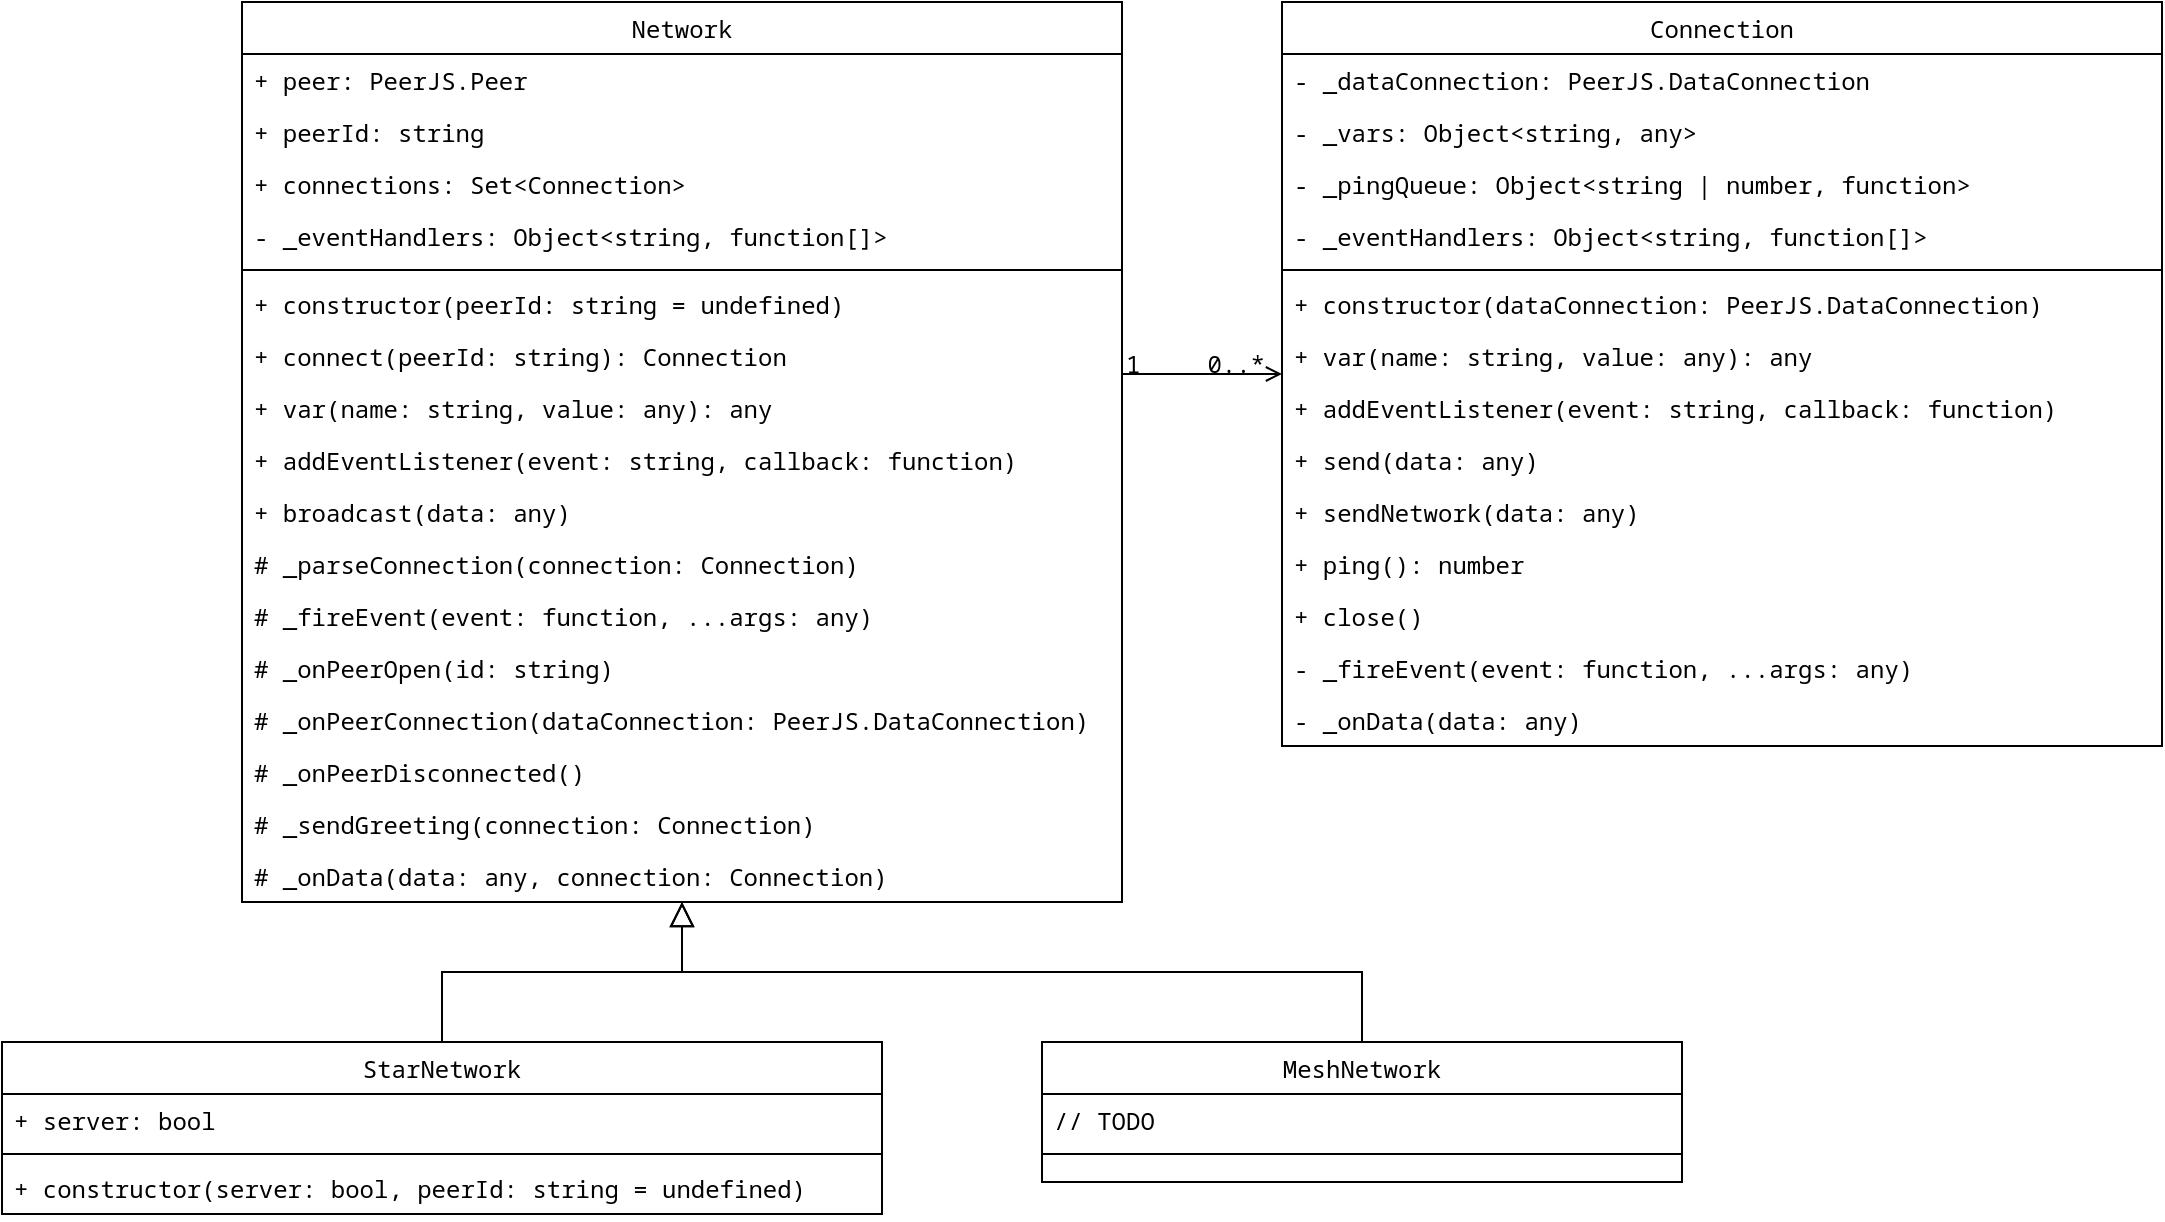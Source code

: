 <mxfile version="17.4.2" type="device" pages="3"><diagram id="C5RBs43oDa-KdzZeNtuy" name="Class diagram"><mxGraphModel dx="1422" dy="873" grid="1" gridSize="10" guides="1" tooltips="1" connect="1" arrows="1" fold="1" page="1" pageScale="1" pageWidth="827" pageHeight="1169" background="none" math="0" shadow="0"><root><mxCell id="WIyWlLk6GJQsqaUBKTNV-0"/><mxCell id="WIyWlLk6GJQsqaUBKTNV-1" parent="WIyWlLk6GJQsqaUBKTNV-0"/><mxCell id="zkfFHV4jXpPFQw0GAbJ--0" value="Network" style="swimlane;fontStyle=0;align=center;verticalAlign=top;childLayout=stackLayout;horizontal=1;startSize=26;horizontalStack=0;resizeParent=1;resizeLast=0;collapsible=1;marginBottom=0;rounded=0;shadow=0;strokeWidth=1;fontFamily=Noto Sans Mono;" parent="WIyWlLk6GJQsqaUBKTNV-1" vertex="1"><mxGeometry x="160" y="40" width="440" height="450" as="geometry"><mxRectangle x="230" y="140" width="160" height="26" as="alternateBounds"/></mxGeometry></mxCell><mxCell id="n0VCc9NU8LlRZh3Z0W9D-6" value="+ peer: PeerJS.Peer" style="text;align=left;verticalAlign=top;spacingLeft=4;spacingRight=4;overflow=hidden;rotatable=0;points=[[0,0.5],[1,0.5]];portConstraint=eastwest;fontFamily=Noto Sans Mono;" parent="zkfFHV4jXpPFQw0GAbJ--0" vertex="1"><mxGeometry y="26" width="440" height="26" as="geometry"/></mxCell><mxCell id="n0VCc9NU8LlRZh3Z0W9D-7" value="+ peerId: string" style="text;align=left;verticalAlign=top;spacingLeft=4;spacingRight=4;overflow=hidden;rotatable=0;points=[[0,0.5],[1,0.5]];portConstraint=eastwest;fontFamily=Noto Sans Mono;" parent="zkfFHV4jXpPFQw0GAbJ--0" vertex="1"><mxGeometry y="52" width="440" height="26" as="geometry"/></mxCell><mxCell id="n0VCc9NU8LlRZh3Z0W9D-8" value="+ connections: Set&lt;Connection&gt;" style="text;align=left;verticalAlign=top;spacingLeft=4;spacingRight=4;overflow=hidden;rotatable=0;points=[[0,0.5],[1,0.5]];portConstraint=eastwest;fontFamily=Noto Sans Mono;" parent="zkfFHV4jXpPFQw0GAbJ--0" vertex="1"><mxGeometry y="78" width="440" height="26" as="geometry"/></mxCell><mxCell id="zkfFHV4jXpPFQw0GAbJ--1" value="- _eventHandlers: Object&lt;string, function[]&gt;" style="text;align=left;verticalAlign=top;spacingLeft=4;spacingRight=4;overflow=hidden;rotatable=0;points=[[0,0.5],[1,0.5]];portConstraint=eastwest;fontFamily=Noto Sans Mono;" parent="zkfFHV4jXpPFQw0GAbJ--0" vertex="1"><mxGeometry y="104" width="440" height="26" as="geometry"/></mxCell><mxCell id="zkfFHV4jXpPFQw0GAbJ--4" value="" style="line;html=1;strokeWidth=1;align=left;verticalAlign=middle;spacingTop=-1;spacingLeft=3;spacingRight=3;rotatable=0;labelPosition=right;points=[];portConstraint=eastwest;fontFamily=Noto Sans Mono;" parent="zkfFHV4jXpPFQw0GAbJ--0" vertex="1"><mxGeometry y="130" width="440" height="8" as="geometry"/></mxCell><mxCell id="n0VCc9NU8LlRZh3Z0W9D-13" value="+ constructor(peerId: string = undefined)" style="text;align=left;verticalAlign=top;spacingLeft=4;spacingRight=4;overflow=hidden;rotatable=0;points=[[0,0.5],[1,0.5]];portConstraint=eastwest;fontFamily=Noto Sans Mono;" parent="zkfFHV4jXpPFQw0GAbJ--0" vertex="1"><mxGeometry y="138" width="440" height="26" as="geometry"/></mxCell><mxCell id="n0VCc9NU8LlRZh3Z0W9D-19" value="+ connect(peerId: string): Connection" style="text;align=left;verticalAlign=top;spacingLeft=4;spacingRight=4;overflow=hidden;rotatable=0;points=[[0,0.5],[1,0.5]];portConstraint=eastwest;fontFamily=Noto Sans Mono;" parent="zkfFHV4jXpPFQw0GAbJ--0" vertex="1"><mxGeometry y="164" width="440" height="26" as="geometry"/></mxCell><mxCell id="zkfFHV4jXpPFQw0GAbJ--5" value="+ var(name: string, value: any): any" style="text;align=left;verticalAlign=top;spacingLeft=4;spacingRight=4;overflow=hidden;rotatable=0;points=[[0,0.5],[1,0.5]];portConstraint=eastwest;fontFamily=Noto Sans Mono;" parent="zkfFHV4jXpPFQw0GAbJ--0" vertex="1"><mxGeometry y="190" width="440" height="26" as="geometry"/></mxCell><mxCell id="n0VCc9NU8LlRZh3Z0W9D-17" value="+ addEventListener(event: string, callback: function)" style="text;align=left;verticalAlign=top;spacingLeft=4;spacingRight=4;overflow=hidden;rotatable=0;points=[[0,0.5],[1,0.5]];portConstraint=eastwest;fontFamily=Noto Sans Mono;" parent="zkfFHV4jXpPFQw0GAbJ--0" vertex="1"><mxGeometry y="216" width="440" height="26" as="geometry"/></mxCell><mxCell id="n0VCc9NU8LlRZh3Z0W9D-9" value="+ broadcast(data: any)" style="text;align=left;verticalAlign=top;spacingLeft=4;spacingRight=4;overflow=hidden;rotatable=0;points=[[0,0.5],[1,0.5]];portConstraint=eastwest;fontFamily=Noto Sans Mono;" parent="zkfFHV4jXpPFQw0GAbJ--0" vertex="1"><mxGeometry y="242" width="440" height="26" as="geometry"/></mxCell><mxCell id="n0VCc9NU8LlRZh3Z0W9D-10" value="# _parseConnection(connection: Connection)" style="text;align=left;verticalAlign=top;spacingLeft=4;spacingRight=4;overflow=hidden;rotatable=0;points=[[0,0.5],[1,0.5]];portConstraint=eastwest;fontFamily=Noto Sans Mono;" parent="zkfFHV4jXpPFQw0GAbJ--0" vertex="1"><mxGeometry y="268" width="440" height="26" as="geometry"/></mxCell><mxCell id="FfIVC-ymUNTc_wb5Hlsa-2" value="# _fireEvent(event: function, ...args: any)" style="text;align=left;verticalAlign=top;spacingLeft=4;spacingRight=4;overflow=hidden;rotatable=0;points=[[0,0.5],[1,0.5]];portConstraint=eastwest;fontFamily=Noto Sans Mono;" vertex="1" parent="zkfFHV4jXpPFQw0GAbJ--0"><mxGeometry y="294" width="440" height="26" as="geometry"/></mxCell><mxCell id="FfIVC-ymUNTc_wb5Hlsa-3" value="# _onPeerOpen(id: string)" style="text;align=left;verticalAlign=top;spacingLeft=4;spacingRight=4;overflow=hidden;rotatable=0;points=[[0,0.5],[1,0.5]];portConstraint=eastwest;fontFamily=Noto Sans Mono;" vertex="1" parent="zkfFHV4jXpPFQw0GAbJ--0"><mxGeometry y="320" width="440" height="26" as="geometry"/></mxCell><mxCell id="FfIVC-ymUNTc_wb5Hlsa-4" value="# _onPeerConnection(dataConnection: PeerJS.DataConnection)" style="text;align=left;verticalAlign=top;spacingLeft=4;spacingRight=4;overflow=hidden;rotatable=0;points=[[0,0.5],[1,0.5]];portConstraint=eastwest;fontFamily=Noto Sans Mono;" vertex="1" parent="zkfFHV4jXpPFQw0GAbJ--0"><mxGeometry y="346" width="440" height="26" as="geometry"/></mxCell><mxCell id="FfIVC-ymUNTc_wb5Hlsa-5" value="# _onPeerDisconnected()" style="text;align=left;verticalAlign=top;spacingLeft=4;spacingRight=4;overflow=hidden;rotatable=0;points=[[0,0.5],[1,0.5]];portConstraint=eastwest;fontFamily=Noto Sans Mono;" vertex="1" parent="zkfFHV4jXpPFQw0GAbJ--0"><mxGeometry y="372" width="440" height="26" as="geometry"/></mxCell><mxCell id="FfIVC-ymUNTc_wb5Hlsa-7" value="# _sendGreeting(connection: Connection)" style="text;align=left;verticalAlign=top;spacingLeft=4;spacingRight=4;overflow=hidden;rotatable=0;points=[[0,0.5],[1,0.5]];portConstraint=eastwest;fontFamily=Noto Sans Mono;" vertex="1" parent="zkfFHV4jXpPFQw0GAbJ--0"><mxGeometry y="398" width="440" height="26" as="geometry"/></mxCell><mxCell id="n0VCc9NU8LlRZh3Z0W9D-11" value="# _onData(data: any, connection: Connection)" style="text;align=left;verticalAlign=top;spacingLeft=4;spacingRight=4;overflow=hidden;rotatable=0;points=[[0,0.5],[1,0.5]];portConstraint=eastwest;fontFamily=Noto Sans Mono;" parent="zkfFHV4jXpPFQw0GAbJ--0" vertex="1"><mxGeometry y="424" width="440" height="26" as="geometry"/></mxCell><mxCell id="zkfFHV4jXpPFQw0GAbJ--6" value="StarNetwork" style="swimlane;fontStyle=0;align=center;verticalAlign=top;childLayout=stackLayout;horizontal=1;startSize=26;horizontalStack=0;resizeParent=1;resizeLast=0;collapsible=1;marginBottom=0;rounded=0;shadow=0;strokeWidth=1;fontFamily=Noto Sans Mono;" parent="WIyWlLk6GJQsqaUBKTNV-1" vertex="1"><mxGeometry x="40" y="560" width="440" height="86" as="geometry"><mxRectangle x="130" y="380" width="160" height="26" as="alternateBounds"/></mxGeometry></mxCell><mxCell id="zkfFHV4jXpPFQw0GAbJ--7" value="+ server: bool" style="text;align=left;verticalAlign=top;spacingLeft=4;spacingRight=4;overflow=hidden;rotatable=0;points=[[0,0.5],[1,0.5]];portConstraint=eastwest;fontFamily=Noto Sans Mono;" parent="zkfFHV4jXpPFQw0GAbJ--6" vertex="1"><mxGeometry y="26" width="440" height="26" as="geometry"/></mxCell><mxCell id="zkfFHV4jXpPFQw0GAbJ--9" value="" style="line;html=1;strokeWidth=1;align=left;verticalAlign=middle;spacingTop=-1;spacingLeft=3;spacingRight=3;rotatable=0;labelPosition=right;points=[];portConstraint=eastwest;fontFamily=Noto Sans Mono;" parent="zkfFHV4jXpPFQw0GAbJ--6" vertex="1"><mxGeometry y="52" width="440" height="8" as="geometry"/></mxCell><mxCell id="zkfFHV4jXpPFQw0GAbJ--10" value="+ constructor(server: bool, peerId: string = undefined)" style="text;align=left;verticalAlign=top;spacingLeft=4;spacingRight=4;overflow=hidden;rotatable=0;points=[[0,0.5],[1,0.5]];portConstraint=eastwest;fontStyle=0;fontFamily=Noto Sans Mono;" parent="zkfFHV4jXpPFQw0GAbJ--6" vertex="1"><mxGeometry y="60" width="440" height="26" as="geometry"/></mxCell><mxCell id="zkfFHV4jXpPFQw0GAbJ--12" value="" style="endArrow=block;endSize=10;endFill=0;shadow=0;strokeWidth=1;rounded=0;edgeStyle=elbowEdgeStyle;elbow=vertical;fontFamily=Noto Sans Mono;" parent="WIyWlLk6GJQsqaUBKTNV-1" source="zkfFHV4jXpPFQw0GAbJ--6" target="zkfFHV4jXpPFQw0GAbJ--0" edge="1"><mxGeometry width="160" relative="1" as="geometry"><mxPoint x="120" y="123" as="sourcePoint"/><mxPoint x="120" y="123" as="targetPoint"/></mxGeometry></mxCell><mxCell id="zkfFHV4jXpPFQw0GAbJ--13" value="MeshNetwork" style="swimlane;fontStyle=0;align=center;verticalAlign=top;childLayout=stackLayout;horizontal=1;startSize=26;horizontalStack=0;resizeParent=1;resizeLast=0;collapsible=1;marginBottom=0;rounded=0;shadow=0;strokeWidth=1;fontFamily=Noto Sans Mono;" parent="WIyWlLk6GJQsqaUBKTNV-1" vertex="1"><mxGeometry x="560" y="560" width="320" height="70" as="geometry"><mxRectangle x="340" y="380" width="170" height="26" as="alternateBounds"/></mxGeometry></mxCell><mxCell id="zkfFHV4jXpPFQw0GAbJ--14" value="// TODO" style="text;align=left;verticalAlign=top;spacingLeft=4;spacingRight=4;overflow=hidden;rotatable=0;points=[[0,0.5],[1,0.5]];portConstraint=eastwest;fontFamily=Noto Sans Mono;" parent="zkfFHV4jXpPFQw0GAbJ--13" vertex="1"><mxGeometry y="26" width="320" height="26" as="geometry"/></mxCell><mxCell id="zkfFHV4jXpPFQw0GAbJ--15" value="" style="line;html=1;strokeWidth=1;align=left;verticalAlign=middle;spacingTop=-1;spacingLeft=3;spacingRight=3;rotatable=0;labelPosition=right;points=[];portConstraint=eastwest;fontFamily=Noto Sans Mono;" parent="zkfFHV4jXpPFQw0GAbJ--13" vertex="1"><mxGeometry y="52" width="320" height="8" as="geometry"/></mxCell><mxCell id="zkfFHV4jXpPFQw0GAbJ--16" value="" style="endArrow=block;endSize=10;endFill=0;shadow=0;strokeWidth=1;rounded=0;edgeStyle=elbowEdgeStyle;elbow=vertical;fontFamily=Noto Sans Mono;" parent="WIyWlLk6GJQsqaUBKTNV-1" source="zkfFHV4jXpPFQw0GAbJ--13" target="zkfFHV4jXpPFQw0GAbJ--0" edge="1"><mxGeometry width="160" relative="1" as="geometry"><mxPoint x="130" y="293" as="sourcePoint"/><mxPoint x="230" y="191" as="targetPoint"/></mxGeometry></mxCell><mxCell id="zkfFHV4jXpPFQw0GAbJ--17" value="Connection" style="swimlane;fontStyle=0;align=center;verticalAlign=top;childLayout=stackLayout;horizontal=1;startSize=26;horizontalStack=0;resizeParent=1;resizeLast=0;collapsible=1;marginBottom=0;rounded=0;shadow=0;strokeWidth=1;fontFamily=Noto Sans Mono;" parent="WIyWlLk6GJQsqaUBKTNV-1" vertex="1"><mxGeometry x="680" y="40" width="440" height="372" as="geometry"><mxRectangle x="550" y="140" width="160" height="26" as="alternateBounds"/></mxGeometry></mxCell><mxCell id="zkfFHV4jXpPFQw0GAbJ--18" value="- _dataConnection: PeerJS.DataConnection" style="text;align=left;verticalAlign=top;spacingLeft=4;spacingRight=4;overflow=hidden;rotatable=0;points=[[0,0.5],[1,0.5]];portConstraint=eastwest;fontFamily=Noto Sans Mono;" parent="zkfFHV4jXpPFQw0GAbJ--17" vertex="1"><mxGeometry y="26" width="440" height="26" as="geometry"/></mxCell><mxCell id="zkfFHV4jXpPFQw0GAbJ--19" value="- _vars: Object&lt;string, any&gt;" style="text;align=left;verticalAlign=top;spacingLeft=4;spacingRight=4;overflow=hidden;rotatable=0;points=[[0,0.5],[1,0.5]];portConstraint=eastwest;rounded=0;shadow=0;html=0;fontFamily=Noto Sans Mono;" parent="zkfFHV4jXpPFQw0GAbJ--17" vertex="1"><mxGeometry y="52" width="440" height="26" as="geometry"/></mxCell><mxCell id="zkfFHV4jXpPFQw0GAbJ--20" value="- _pingQueue: Object&lt;string | number, function&gt;" style="text;align=left;verticalAlign=top;spacingLeft=4;spacingRight=4;overflow=hidden;rotatable=0;points=[[0,0.5],[1,0.5]];portConstraint=eastwest;rounded=0;shadow=0;html=0;fontFamily=Noto Sans Mono;" parent="zkfFHV4jXpPFQw0GAbJ--17" vertex="1"><mxGeometry y="78" width="440" height="26" as="geometry"/></mxCell><mxCell id="zkfFHV4jXpPFQw0GAbJ--21" value="- _eventHandlers: Object&lt;string, function[]&gt;" style="text;align=left;verticalAlign=top;spacingLeft=4;spacingRight=4;overflow=hidden;rotatable=0;points=[[0,0.5],[1,0.5]];portConstraint=eastwest;rounded=0;shadow=0;html=0;fontFamily=Noto Sans Mono;" parent="zkfFHV4jXpPFQw0GAbJ--17" vertex="1"><mxGeometry y="104" width="440" height="26" as="geometry"/></mxCell><mxCell id="zkfFHV4jXpPFQw0GAbJ--23" value="" style="line;html=1;strokeWidth=1;align=left;verticalAlign=middle;spacingTop=-1;spacingLeft=3;spacingRight=3;rotatable=0;labelPosition=right;points=[];portConstraint=eastwest;fontFamily=Noto Sans Mono;" parent="zkfFHV4jXpPFQw0GAbJ--17" vertex="1"><mxGeometry y="130" width="440" height="8" as="geometry"/></mxCell><mxCell id="n0VCc9NU8LlRZh3Z0W9D-4" value="+ constructor(dataConnection: PeerJS.DataConnection)" style="text;align=left;verticalAlign=top;spacingLeft=4;spacingRight=4;overflow=hidden;rotatable=0;points=[[0,0.5],[1,0.5]];portConstraint=eastwest;fontFamily=Noto Sans Mono;" parent="zkfFHV4jXpPFQw0GAbJ--17" vertex="1"><mxGeometry y="138" width="440" height="26" as="geometry"/></mxCell><mxCell id="zkfFHV4jXpPFQw0GAbJ--24" value="+ var(name: string, value: any): any" style="text;align=left;verticalAlign=top;spacingLeft=4;spacingRight=4;overflow=hidden;rotatable=0;points=[[0,0.5],[1,0.5]];portConstraint=eastwest;fontFamily=Noto Sans Mono;" parent="zkfFHV4jXpPFQw0GAbJ--17" vertex="1"><mxGeometry y="164" width="440" height="26" as="geometry"/></mxCell><mxCell id="zkfFHV4jXpPFQw0GAbJ--25" value="+ addEventListener(event: string, callback: function)" style="text;align=left;verticalAlign=top;spacingLeft=4;spacingRight=4;overflow=hidden;rotatable=0;points=[[0,0.5],[1,0.5]];portConstraint=eastwest;fontFamily=Noto Sans Mono;" parent="zkfFHV4jXpPFQw0GAbJ--17" vertex="1"><mxGeometry y="190" width="440" height="26" as="geometry"/></mxCell><mxCell id="n0VCc9NU8LlRZh3Z0W9D-0" value="+ send(data: any)" style="text;align=left;verticalAlign=top;spacingLeft=4;spacingRight=4;overflow=hidden;rotatable=0;points=[[0,0.5],[1,0.5]];portConstraint=eastwest;fontFamily=Noto Sans Mono;" parent="zkfFHV4jXpPFQw0GAbJ--17" vertex="1"><mxGeometry y="216" width="440" height="26" as="geometry"/></mxCell><mxCell id="FfIVC-ymUNTc_wb5Hlsa-1" value="+ sendNetwork(data: any)" style="text;align=left;verticalAlign=top;spacingLeft=4;spacingRight=4;overflow=hidden;rotatable=0;points=[[0,0.5],[1,0.5]];portConstraint=eastwest;fontFamily=Noto Sans Mono;" vertex="1" parent="zkfFHV4jXpPFQw0GAbJ--17"><mxGeometry y="242" width="440" height="26" as="geometry"/></mxCell><mxCell id="n0VCc9NU8LlRZh3Z0W9D-1" value="+ ping(): number" style="text;align=left;verticalAlign=top;spacingLeft=4;spacingRight=4;overflow=hidden;rotatable=0;points=[[0,0.5],[1,0.5]];portConstraint=eastwest;fontFamily=Noto Sans Mono;" parent="zkfFHV4jXpPFQw0GAbJ--17" vertex="1"><mxGeometry y="268" width="440" height="26" as="geometry"/></mxCell><mxCell id="FfIVC-ymUNTc_wb5Hlsa-0" value="+ close()" style="text;align=left;verticalAlign=top;spacingLeft=4;spacingRight=4;overflow=hidden;rotatable=0;points=[[0,0.5],[1,0.5]];portConstraint=eastwest;fontFamily=Noto Sans Mono;" vertex="1" parent="zkfFHV4jXpPFQw0GAbJ--17"><mxGeometry y="294" width="440" height="26" as="geometry"/></mxCell><mxCell id="n0VCc9NU8LlRZh3Z0W9D-2" value="- _fireEvent(event: function, ...args: any)" style="text;align=left;verticalAlign=top;spacingLeft=4;spacingRight=4;overflow=hidden;rotatable=0;points=[[0,0.5],[1,0.5]];portConstraint=eastwest;fontFamily=Noto Sans Mono;" parent="zkfFHV4jXpPFQw0GAbJ--17" vertex="1"><mxGeometry y="320" width="440" height="26" as="geometry"/></mxCell><mxCell id="n0VCc9NU8LlRZh3Z0W9D-3" value="- _onData(data: any)" style="text;align=left;verticalAlign=top;spacingLeft=4;spacingRight=4;overflow=hidden;rotatable=0;points=[[0,0.5],[1,0.5]];portConstraint=eastwest;fontFamily=Noto Sans Mono;" parent="zkfFHV4jXpPFQw0GAbJ--17" vertex="1"><mxGeometry y="346" width="440" height="26" as="geometry"/></mxCell><mxCell id="zkfFHV4jXpPFQw0GAbJ--26" value="" style="endArrow=open;shadow=0;strokeWidth=1;rounded=0;endFill=1;edgeStyle=elbowEdgeStyle;elbow=vertical;fontFamily=Noto Sans Mono;" parent="WIyWlLk6GJQsqaUBKTNV-1" source="zkfFHV4jXpPFQw0GAbJ--0" target="zkfFHV4jXpPFQw0GAbJ--17" edge="1"><mxGeometry x="0.5" y="41" relative="1" as="geometry"><mxPoint x="300" y="112" as="sourcePoint"/><mxPoint x="460" y="112" as="targetPoint"/><mxPoint x="-40" y="32" as="offset"/></mxGeometry></mxCell><mxCell id="zkfFHV4jXpPFQw0GAbJ--27" value="1" style="resizable=0;align=left;verticalAlign=bottom;labelBackgroundColor=none;fontSize=12;fontFamily=Noto Sans Mono;" parent="zkfFHV4jXpPFQw0GAbJ--26" connectable="0" vertex="1"><mxGeometry x="-1" relative="1" as="geometry"><mxPoint y="4" as="offset"/></mxGeometry></mxCell><mxCell id="zkfFHV4jXpPFQw0GAbJ--28" value="0..*" style="resizable=0;align=right;verticalAlign=bottom;labelBackgroundColor=none;fontSize=12;fontFamily=Noto Sans Mono;" parent="zkfFHV4jXpPFQw0GAbJ--26" connectable="0" vertex="1"><mxGeometry x="1" relative="1" as="geometry"><mxPoint x="-7" y="4" as="offset"/></mxGeometry></mxCell></root></mxGraphModel></diagram><diagram id="bh4f7EuVYuDf1SguZZtv" name="Connection data types"><mxGraphModel dx="1422" dy="873" grid="1" gridSize="10" guides="1" tooltips="1" connect="1" arrows="1" fold="1" page="1" pageScale="1" pageWidth="1169" pageHeight="827" math="0" shadow="0"><root><mxCell id="0"/><mxCell id="1" parent="0"/><mxCell id="dNDpXVZyfMkxZwXb_WjV-2" value="" style="shape=table;html=1;whiteSpace=wrap;startSize=0;container=1;collapsible=0;childLayout=tableLayout;rounded=0;shadow=0;glass=0;sketch=0;strokeColor=default;fillColor=none;" vertex="1" parent="1"><mxGeometry x="40" y="40" width="530" height="316" as="geometry"/></mxCell><mxCell id="dNDpXVZyfMkxZwXb_WjV-3" value="" style="shape=tableRow;horizontal=0;startSize=0;swimlaneHead=0;swimlaneBody=0;top=0;left=0;bottom=0;right=0;collapsible=0;dropTarget=0;fillColor=none;points=[[0,0.5],[1,0.5]];portConstraint=eastwest;rounded=0;shadow=0;glass=0;sketch=0;strokeColor=default;" vertex="1" parent="dNDpXVZyfMkxZwXb_WjV-2"><mxGeometry width="530" height="30" as="geometry"/></mxCell><mxCell id="dNDpXVZyfMkxZwXb_WjV-4" value="Data type" style="shape=partialRectangle;html=1;whiteSpace=wrap;connectable=0;fillColor=none;top=0;left=0;bottom=0;right=0;overflow=hidden;rounded=0;shadow=0;glass=0;sketch=0;strokeColor=default;fontStyle=1" vertex="1" parent="dNDpXVZyfMkxZwXb_WjV-3"><mxGeometry width="100" height="30" as="geometry"><mxRectangle width="100" height="30" as="alternateBounds"/></mxGeometry></mxCell><mxCell id="dNDpXVZyfMkxZwXb_WjV-5" value="Structure" style="shape=partialRectangle;html=1;whiteSpace=wrap;connectable=0;fillColor=none;top=0;left=0;bottom=0;right=0;overflow=hidden;rounded=0;shadow=0;glass=0;sketch=0;strokeColor=default;fontStyle=1" vertex="1" parent="dNDpXVZyfMkxZwXb_WjV-3"><mxGeometry x="100" width="193" height="30" as="geometry"><mxRectangle width="193" height="30" as="alternateBounds"/></mxGeometry></mxCell><mxCell id="dNDpXVZyfMkxZwXb_WjV-6" value="Description" style="shape=partialRectangle;html=1;whiteSpace=wrap;connectable=0;fillColor=none;top=0;left=0;bottom=0;right=0;overflow=hidden;rounded=0;shadow=0;glass=0;sketch=0;strokeColor=default;fontStyle=1" vertex="1" parent="dNDpXVZyfMkxZwXb_WjV-3"><mxGeometry x="293" width="237" height="30" as="geometry"><mxRectangle width="237" height="30" as="alternateBounds"/></mxGeometry></mxCell><mxCell id="dNDpXVZyfMkxZwXb_WjV-7" value="" style="shape=tableRow;horizontal=0;startSize=0;swimlaneHead=0;swimlaneBody=0;top=0;left=0;bottom=0;right=0;collapsible=0;dropTarget=0;fillColor=none;points=[[0,0.5],[1,0.5]];portConstraint=eastwest;rounded=0;shadow=0;glass=0;sketch=0;strokeColor=default;" vertex="1" parent="dNDpXVZyfMkxZwXb_WjV-2"><mxGeometry y="30" width="530" height="65" as="geometry"/></mxCell><mxCell id="dNDpXVZyfMkxZwXb_WjV-8" value="var" style="shape=partialRectangle;html=1;whiteSpace=wrap;connectable=0;fillColor=none;top=0;left=0;bottom=0;right=0;overflow=hidden;rounded=0;shadow=0;glass=0;sketch=0;strokeColor=default;" vertex="1" parent="dNDpXVZyfMkxZwXb_WjV-7"><mxGeometry width="100" height="65" as="geometry"><mxRectangle width="100" height="65" as="alternateBounds"/></mxGeometry></mxCell><mxCell id="dNDpXVZyfMkxZwXb_WjV-9" value="{&lt;br&gt;&lt;span style=&quot;white-space: pre&quot;&gt;&#9;&lt;/span&gt;name: string,&lt;br&gt;&lt;span style=&quot;white-space: pre&quot;&gt;&#9;&lt;/span&gt;value: any&lt;br&gt;}" style="shape=partialRectangle;html=1;whiteSpace=wrap;connectable=0;fillColor=none;top=0;left=0;bottom=0;right=0;overflow=hidden;rounded=0;shadow=0;glass=0;sketch=0;strokeColor=default;align=left;" vertex="1" parent="dNDpXVZyfMkxZwXb_WjV-7"><mxGeometry x="100" width="193" height="65" as="geometry"><mxRectangle width="193" height="65" as="alternateBounds"/></mxGeometry></mxCell><mxCell id="dNDpXVZyfMkxZwXb_WjV-10" value="Internal synchronisation of shared connection variables" style="shape=partialRectangle;html=1;whiteSpace=wrap;connectable=0;fillColor=none;top=0;left=0;bottom=0;right=0;overflow=hidden;rounded=0;shadow=0;glass=0;sketch=0;strokeColor=default;" vertex="1" parent="dNDpXVZyfMkxZwXb_WjV-7"><mxGeometry x="293" width="237" height="65" as="geometry"><mxRectangle width="237" height="65" as="alternateBounds"/></mxGeometry></mxCell><mxCell id="dNDpXVZyfMkxZwXb_WjV-11" value="" style="shape=tableRow;horizontal=0;startSize=0;swimlaneHead=0;swimlaneBody=0;top=0;left=0;bottom=0;right=0;collapsible=0;dropTarget=0;fillColor=none;points=[[0,0.5],[1,0.5]];portConstraint=eastwest;rounded=0;shadow=0;glass=0;sketch=0;strokeColor=default;" vertex="1" parent="dNDpXVZyfMkxZwXb_WjV-2"><mxGeometry y="95" width="530" height="56" as="geometry"/></mxCell><mxCell id="dNDpXVZyfMkxZwXb_WjV-12" value="data" style="shape=partialRectangle;html=1;whiteSpace=wrap;connectable=0;fillColor=none;top=0;left=0;bottom=0;right=0;overflow=hidden;rounded=0;shadow=0;glass=0;sketch=0;strokeColor=default;" vertex="1" parent="dNDpXVZyfMkxZwXb_WjV-11"><mxGeometry width="100" height="56" as="geometry"><mxRectangle width="100" height="56" as="alternateBounds"/></mxGeometry></mxCell><mxCell id="dNDpXVZyfMkxZwXb_WjV-13" value="{&lt;br&gt;&lt;span style=&quot;white-space: pre&quot;&gt;&#9;&lt;/span&gt;data: any&lt;br&gt;}" style="shape=partialRectangle;html=1;whiteSpace=wrap;connectable=0;fillColor=none;top=0;left=0;bottom=0;right=0;overflow=hidden;rounded=0;shadow=0;glass=0;sketch=0;strokeColor=default;align=left;" vertex="1" parent="dNDpXVZyfMkxZwXb_WjV-11"><mxGeometry x="100" width="193" height="56" as="geometry"><mxRectangle width="193" height="56" as="alternateBounds"/></mxGeometry></mxCell><mxCell id="dNDpXVZyfMkxZwXb_WjV-14" value="Data transport used outsude of the library" style="shape=partialRectangle;html=1;whiteSpace=wrap;connectable=0;fillColor=none;top=0;left=0;bottom=0;right=0;overflow=hidden;pointerEvents=1;rounded=0;shadow=0;glass=0;sketch=0;strokeColor=default;" vertex="1" parent="dNDpXVZyfMkxZwXb_WjV-11"><mxGeometry x="293" width="237" height="56" as="geometry"><mxRectangle width="237" height="56" as="alternateBounds"/></mxGeometry></mxCell><mxCell id="dNDpXVZyfMkxZwXb_WjV-15" value="" style="shape=tableRow;horizontal=0;startSize=0;swimlaneHead=0;swimlaneBody=0;top=0;left=0;bottom=0;right=0;collapsible=0;dropTarget=0;fillColor=none;points=[[0,0.5],[1,0.5]];portConstraint=eastwest;rounded=0;shadow=0;glass=0;sketch=0;strokeColor=default;" vertex="1" parent="dNDpXVZyfMkxZwXb_WjV-2"><mxGeometry y="151" width="530" height="55" as="geometry"/></mxCell><mxCell id="dNDpXVZyfMkxZwXb_WjV-16" value="networkData" style="shape=partialRectangle;html=1;whiteSpace=wrap;connectable=0;fillColor=none;top=0;left=0;bottom=0;right=0;overflow=hidden;rounded=0;shadow=0;glass=0;sketch=0;strokeColor=default;" vertex="1" parent="dNDpXVZyfMkxZwXb_WjV-15"><mxGeometry width="100" height="55" as="geometry"><mxRectangle width="100" height="55" as="alternateBounds"/></mxGeometry></mxCell><mxCell id="dNDpXVZyfMkxZwXb_WjV-17" value="{&lt;br&gt;&lt;div&gt;&lt;span style=&quot;white-space: pre&quot;&gt;&#9;&lt;/span&gt;&lt;span&gt;data: any&lt;/span&gt;&lt;/div&gt;}" style="shape=partialRectangle;html=1;whiteSpace=wrap;connectable=0;fillColor=none;top=0;left=0;bottom=0;right=0;overflow=hidden;rounded=0;shadow=0;glass=0;sketch=0;strokeColor=default;align=left;" vertex="1" parent="dNDpXVZyfMkxZwXb_WjV-15"><mxGeometry x="100" width="193" height="55" as="geometry"><mxRectangle width="193" height="55" as="alternateBounds"/></mxGeometry></mxCell><mxCell id="dNDpXVZyfMkxZwXb_WjV-18" value="Intenal communication used for network management" style="shape=partialRectangle;html=1;whiteSpace=wrap;connectable=0;fillColor=none;top=0;left=0;bottom=0;right=0;overflow=hidden;pointerEvents=1;rounded=0;shadow=0;glass=0;sketch=0;strokeColor=default;" vertex="1" parent="dNDpXVZyfMkxZwXb_WjV-15"><mxGeometry x="293" width="237" height="55" as="geometry"><mxRectangle width="237" height="55" as="alternateBounds"/></mxGeometry></mxCell><mxCell id="dNDpXVZyfMkxZwXb_WjV-19" value="" style="shape=tableRow;horizontal=0;startSize=0;swimlaneHead=0;swimlaneBody=0;top=0;left=0;bottom=0;right=0;collapsible=0;dropTarget=0;fillColor=none;points=[[0,0.5],[1,0.5]];portConstraint=eastwest;rounded=0;shadow=0;glass=0;sketch=0;strokeColor=default;" vertex="1" parent="dNDpXVZyfMkxZwXb_WjV-2"><mxGeometry y="206" width="530" height="55" as="geometry"/></mxCell><mxCell id="dNDpXVZyfMkxZwXb_WjV-20" value="ping" style="shape=partialRectangle;html=1;whiteSpace=wrap;connectable=0;fillColor=none;top=0;left=0;bottom=0;right=0;overflow=hidden;rounded=0;shadow=0;glass=0;sketch=0;strokeColor=default;" vertex="1" parent="dNDpXVZyfMkxZwXb_WjV-19"><mxGeometry width="100" height="55" as="geometry"><mxRectangle width="100" height="55" as="alternateBounds"/></mxGeometry></mxCell><mxCell id="dNDpXVZyfMkxZwXb_WjV-21" value="{&lt;br&gt;&lt;span style=&quot;white-space: pre&quot;&gt;&#9;&lt;/span&gt;time: number&lt;br&gt;}" style="shape=partialRectangle;html=1;whiteSpace=wrap;connectable=0;fillColor=none;top=0;left=0;bottom=0;right=0;overflow=hidden;rounded=0;shadow=0;glass=0;sketch=0;strokeColor=default;align=left;" vertex="1" parent="dNDpXVZyfMkxZwXb_WjV-19"><mxGeometry x="100" width="193" height="55" as="geometry"><mxRectangle width="193" height="55" as="alternateBounds"/></mxGeometry></mxCell><mxCell id="dNDpXVZyfMkxZwXb_WjV-22" value="Checking connection ping" style="shape=partialRectangle;html=1;whiteSpace=wrap;connectable=0;fillColor=none;top=0;left=0;bottom=0;right=0;overflow=hidden;pointerEvents=1;rounded=0;shadow=0;glass=0;sketch=0;strokeColor=default;" vertex="1" parent="dNDpXVZyfMkxZwXb_WjV-19"><mxGeometry x="293" width="237" height="55" as="geometry"><mxRectangle width="237" height="55" as="alternateBounds"/></mxGeometry></mxCell><mxCell id="dNDpXVZyfMkxZwXb_WjV-23" value="" style="shape=tableRow;horizontal=0;startSize=0;swimlaneHead=0;swimlaneBody=0;top=0;left=0;bottom=0;right=0;collapsible=0;dropTarget=0;fillColor=none;points=[[0,0.5],[1,0.5]];portConstraint=eastwest;rounded=0;shadow=0;glass=0;sketch=0;strokeColor=default;" vertex="1" parent="dNDpXVZyfMkxZwXb_WjV-2"><mxGeometry y="261" width="530" height="55" as="geometry"/></mxCell><mxCell id="dNDpXVZyfMkxZwXb_WjV-24" value="pong" style="shape=partialRectangle;html=1;whiteSpace=wrap;connectable=0;fillColor=none;top=0;left=0;bottom=0;right=0;overflow=hidden;rounded=0;shadow=0;glass=0;sketch=0;strokeColor=default;" vertex="1" parent="dNDpXVZyfMkxZwXb_WjV-23"><mxGeometry width="100" height="55" as="geometry"><mxRectangle width="100" height="55" as="alternateBounds"/></mxGeometry></mxCell><mxCell id="dNDpXVZyfMkxZwXb_WjV-25" value="&lt;span&gt;{&lt;/span&gt;&lt;br&gt;&lt;span&gt;&#9;&lt;/span&gt;&lt;span&gt;&lt;span style=&quot;white-space: pre&quot;&gt;&#9;&lt;/span&gt;time: number&lt;/span&gt;&lt;br&gt;&lt;span&gt;}&lt;/span&gt;" style="shape=partialRectangle;html=1;whiteSpace=wrap;connectable=0;fillColor=none;top=0;left=0;bottom=0;right=0;overflow=hidden;rounded=0;shadow=0;glass=0;sketch=0;strokeColor=default;align=left;" vertex="1" parent="dNDpXVZyfMkxZwXb_WjV-23"><mxGeometry x="100" width="193" height="55" as="geometry"><mxRectangle width="193" height="55" as="alternateBounds"/></mxGeometry></mxCell><mxCell id="dNDpXVZyfMkxZwXb_WjV-26" value="Response for ping request" style="shape=partialRectangle;html=1;whiteSpace=wrap;connectable=0;fillColor=none;top=0;left=0;bottom=0;right=0;overflow=hidden;pointerEvents=1;rounded=0;shadow=0;glass=0;sketch=0;strokeColor=default;" vertex="1" parent="dNDpXVZyfMkxZwXb_WjV-23"><mxGeometry x="293" width="237" height="55" as="geometry"><mxRectangle width="237" height="55" as="alternateBounds"/></mxGeometry></mxCell></root></mxGraphModel></diagram><diagram id="XK938Q2Ul_De7hSMFHaf" name="Star network connection"><mxGraphModel dx="1422" dy="873" grid="1" gridSize="10" guides="1" tooltips="1" connect="1" arrows="1" fold="1" page="1" pageScale="1" pageWidth="1169" pageHeight="827" math="0" shadow="0"><root><mxCell id="0"/><mxCell id="1" parent="0"/><mxCell id="HSb3m6XzAz-6DCc-iTYn-1" value="Greeting:&lt;br&gt;{&lt;br&gt;&lt;span&gt;&#9;&lt;/span&gt;&lt;div&gt;&lt;span style=&quot;white-space: pre&quot;&gt;&#9;&lt;/span&gt;networkType: &quot;star&quot;,&lt;/div&gt;&lt;div&gt;&lt;span&gt;&#9;&#9;&#9;&lt;/span&gt;&lt;span style=&quot;white-space: pre&quot;&gt;&#9;&lt;/span&gt;server: &lt;i&gt;bool&lt;/i&gt;,&lt;/div&gt;&lt;div&gt;&lt;span style=&quot;white-space: pre&quot;&gt;&#9;&lt;/span&gt;&lt;br&gt;&lt;/div&gt;}" style="rounded=0;whiteSpace=wrap;html=1;align=left;perimeterSpacing=0;strokeColor=default;fillColor=none;shadow=0;sketch=0;glass=0;" vertex="1" parent="1"><mxGeometry x="40" y="40" width="240" height="160" as="geometry"/></mxCell></root></mxGraphModel></diagram></mxfile>